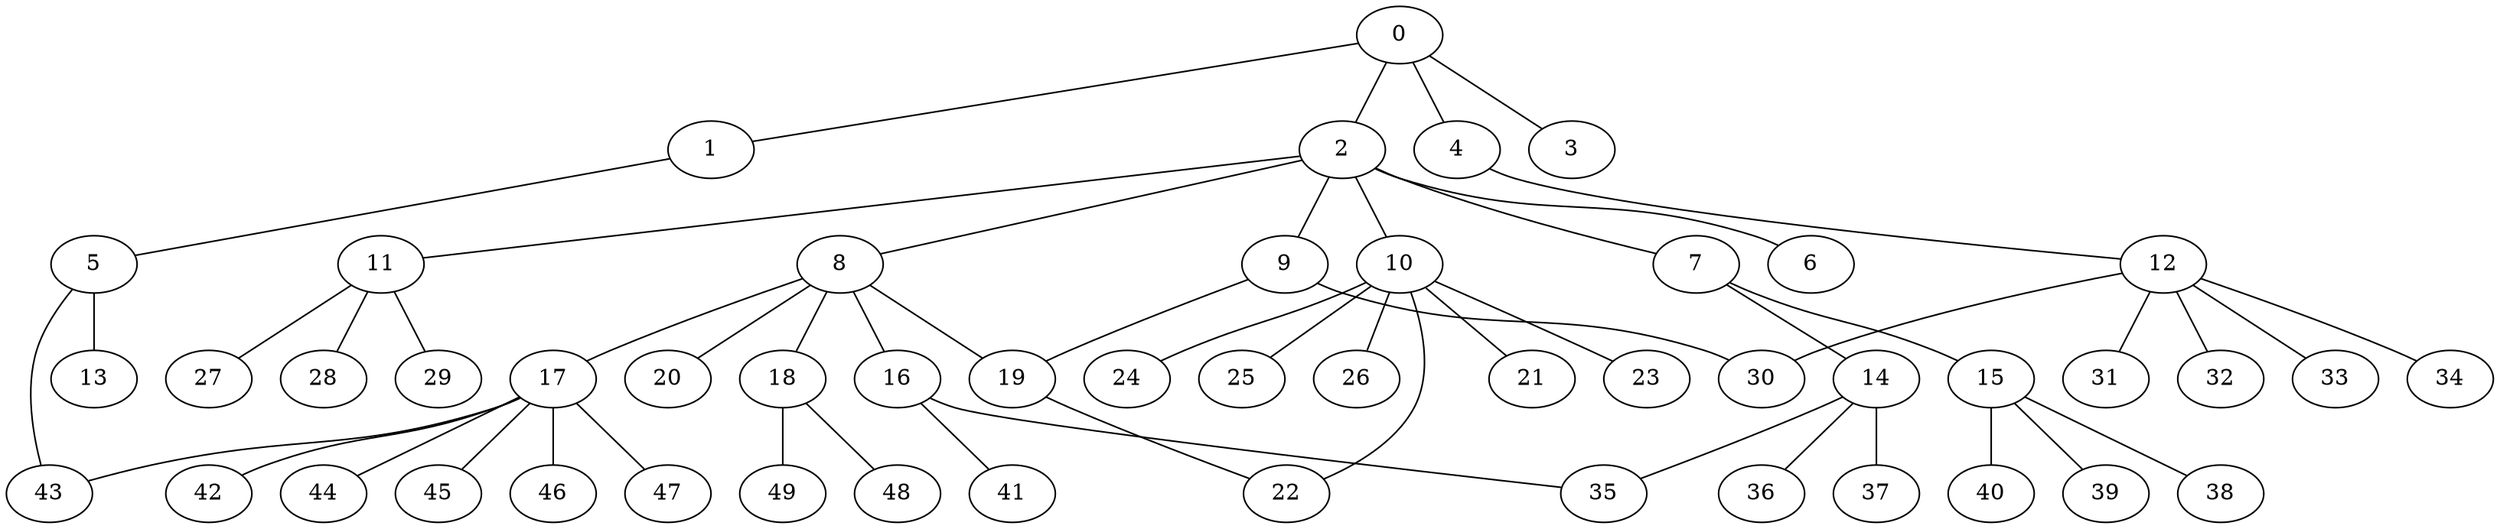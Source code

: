 
graph graphname {
    0 -- 1
0 -- 2
0 -- 3
0 -- 4
1 -- 5
2 -- 6
2 -- 7
2 -- 8
2 -- 9
2 -- 10
2 -- 11
4 -- 12
5 -- 13
5 -- 43
7 -- 14
7 -- 15
8 -- 16
8 -- 17
8 -- 18
8 -- 19
8 -- 20
9 -- 19
9 -- 30
10 -- 21
10 -- 22
10 -- 23
10 -- 24
10 -- 25
10 -- 26
11 -- 27
11 -- 28
11 -- 29
12 -- 32
12 -- 33
12 -- 34
12 -- 30
12 -- 31
14 -- 35
14 -- 36
14 -- 37
15 -- 40
15 -- 39
15 -- 38
16 -- 41
16 -- 35
17 -- 42
17 -- 43
17 -- 44
17 -- 45
17 -- 46
17 -- 47
18 -- 48
18 -- 49
19 -- 22

}
